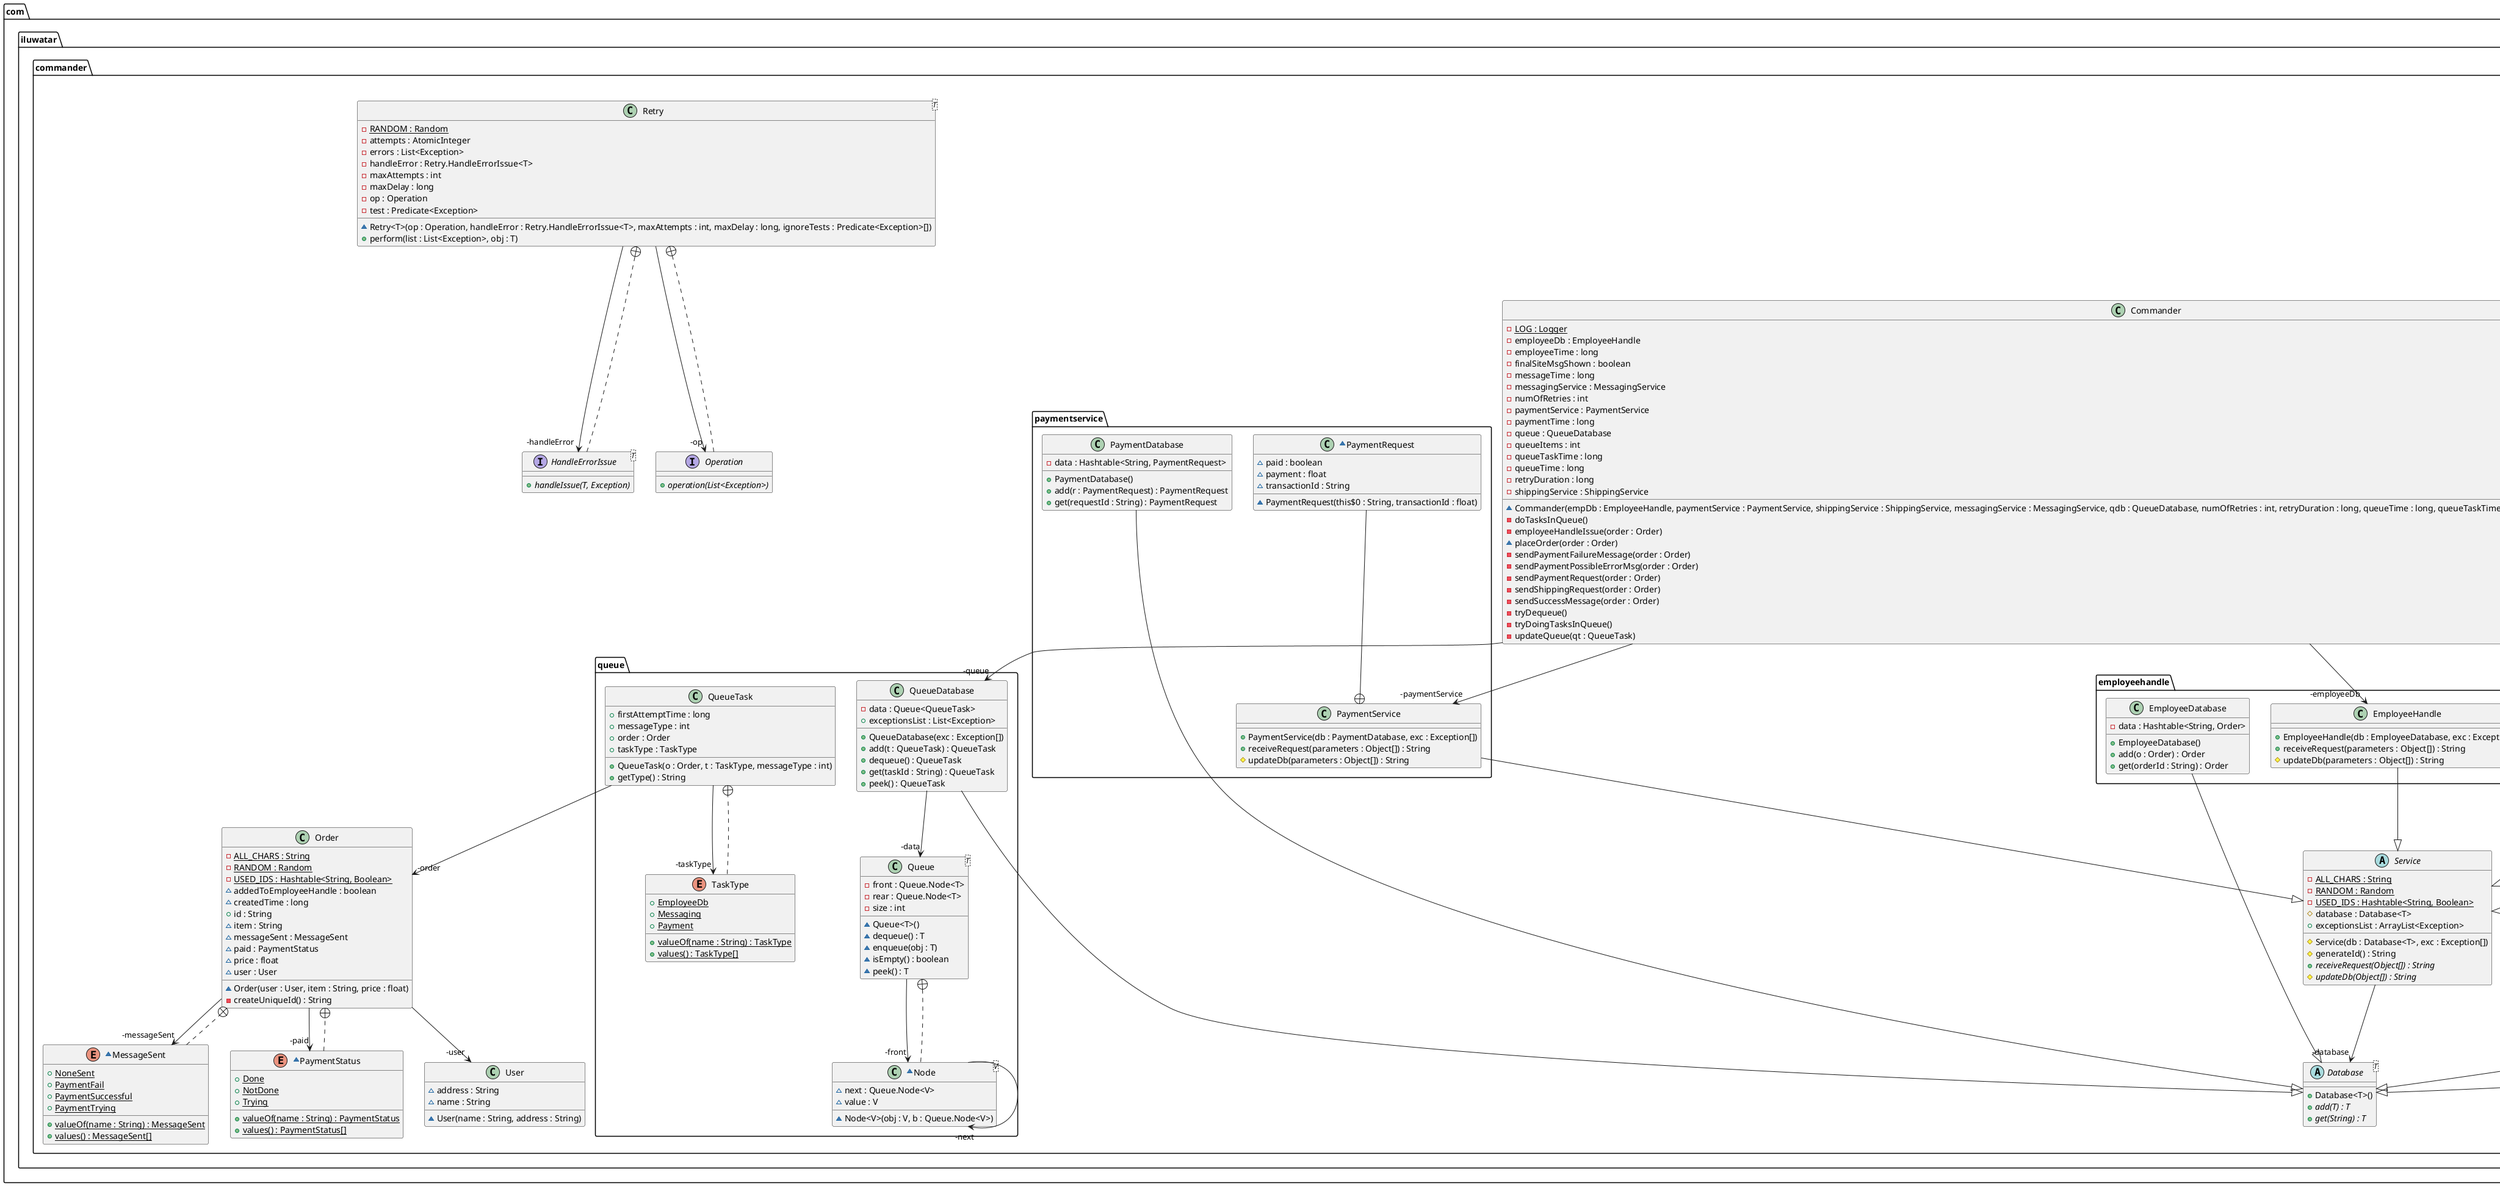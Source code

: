 @startuml
package com.iluwatar.commander.queue {
  class Queue<T> {
    - front : Queue.Node<T>
    - rear : Queue.Node<T>
    - size : int
    ~ Queue<T>()
    ~ dequeue() : T
    ~ enqueue(obj : T)
    ~ isEmpty() : boolean
    ~ peek() : T
  }
  ~class Node<V> {
    ~ next : Queue.Node<V>
    ~ value : V
    ~ Node<V>(obj : V, b : Queue.Node<V>)
  }
  class QueueDatabase {
    - data : Queue<QueueTask>
    + exceptionsList : List<Exception>
    + QueueDatabase(exc : Exception[])
    + add(t : QueueTask) : QueueTask
    + dequeue() : QueueTask
    + get(taskId : String) : QueueTask
    + peek() : QueueTask
  }
  class QueueTask {
    + firstAttemptTime : long
    + messageType : int
    + order : Order
    + taskType : TaskType
    + QueueTask(o : Order, t : TaskType, messageType : int)
    + getType() : String
  }
  enum TaskType {
    + EmployeeDb {static}
    + Messaging {static}
    + Payment {static}
    + valueOf(name : String) : TaskType {static}
    + values() : TaskType[] {static}
  }
}
package com.iluwatar.commander.messagingservice {
  class MessagingDatabase {
    - data : Hashtable<String, MessageRequest>
    + MessagingDatabase()
    + add(r : MessageRequest) : MessageRequest
    + get(requestId : String) : MessageRequest
  }
  class MessagingService {
    - LOGGER : Logger {static}
    + MessagingService(db : MessagingDatabase, exc : Exception[])
    + receiveRequest(parameters : Object[]) : String
    ~ sendMessage(m : MessageToSend) : String
    # updateDb(parameters : Object[]) : String
  }
  ~class MessageRequest {
    ~ msg : MessageToSend
    ~ reqId : String
    ~ MessageRequest(this$0 : String, reqId : MessageToSend)
  }
  ~enum MessageToSend {
    + PaymentFail {static}
    + PaymentSuccessful {static}
    + PaymentTrying {static}
    + valueOf(name : String) : MessageToSend {static}
    + values() : MessageToSend[] {static}
  }
}
package com.iluwatar.commander {
  class AppEmployeeDbFailCases {
    - employeeTime : long
    - messageTime : long
    - numOfRetries : int
    - paymentTime : long
    - queueTaskTime : long
    - queueTime : long
    - retryDuration : long
    + AppEmployeeDbFailCases()
    ~ employeeDatabaseUnavailableCase()
    ~ employeeDbSuccessCase()
    + main(args : String[]) {static}
  }
  class AppMessagingFailCases {
    - employeeTime : long
    - messageTime : long
    - numOfRetries : int
    - paymentTime : long
    - queueTaskTime : long
    - queueTime : long
    - retryDuration : long
    + AppMessagingFailCases()
    + main(args : String[]) {static}
    ~ messagingDatabaseUnavailableCasePaymentError()
    ~ messagingDatabaseUnavailableCasePaymentFailure()
    ~ messagingDatabaseUnavailableCasePaymentSuccess()
    ~ messagingSuccessCase()
  }
  class AppPaymentFailCases {
    - employeeTime : long
    - messageTime : long
    - numOfRetries : int
    - paymentTime : long
    - queueTaskTime : long
    - queueTime : long
    - retryDuration : long
    + AppPaymentFailCases()
    + main(args : String[]) {static}
    ~ paymentDatabaseUnavailableCase()
    ~ paymentNotPossibleCase()
    ~ paymentSuccessCase()
  }
  class AppQueueFailCases {
    - employeeTime : long
    - messageTime : long
    - numOfRetries : int
    - paymentTime : long
    - queueTaskTime : long
    - queueTime : long
    - retryDuration : long
    + AppQueueFailCases()
    + main(args : String[]) {static}
    ~ queueEmployeeDbTaskDatabaseUnavailableCase()
    ~ queueMessageTaskDatabaseUnavailableCase()
    ~ queuePaymentTaskDatabaseUnavailableCase()
    ~ queueSuccessCase()
  }
  class AppShippingFailCases {
    - employeeTime : long
    - messageTime : long
    - numOfRetries : int
    - paymentTime : long
    - queueTaskTime : long
    - queueTime : long
    - retryDuration : long
    + AppShippingFailCases()
    ~ itemUnavailableCase()
    + main(args : String[]) {static}
    ~ shippingDatabaseUnavailableCase()
    ~ shippingNotPossibleCase()
    ~ shippingSuccessCase()
  }
  class Commander {
    - LOG : Logger {static}
    - employeeDb : EmployeeHandle
    - employeeTime : long
    - finalSiteMsgShown : boolean
    - messageTime : long
    - messagingService : MessagingService
    - numOfRetries : int
    - paymentService : PaymentService
    - paymentTime : long
    - queue : QueueDatabase
    - queueItems : int
    - queueTaskTime : long
    - queueTime : long
    - retryDuration : long
    - shippingService : ShippingService
    ~ Commander(empDb : EmployeeHandle, paymentService : PaymentService, shippingService : ShippingService, messagingService : MessagingService, qdb : QueueDatabase, numOfRetries : int, retryDuration : long, queueTime : long, queueTaskTime : long, paymentTime : long, messageTime : long, employeeTime : long)
    - doTasksInQueue()
    - employeeHandleIssue(order : Order)
    ~ placeOrder(order : Order)
    - sendPaymentFailureMessage(order : Order)
    - sendPaymentPossibleErrorMsg(order : Order)
    - sendPaymentRequest(order : Order)
    - sendShippingRequest(order : Order)
    - sendSuccessMessage(order : Order)
    - tryDequeue()
    - tryDoingTasksInQueue()
    - updateQueue(qt : QueueTask)
  }
  abstract class Database<T> {
    + Database<T>()
    + add(T) : T {abstract}
    + get(String) : T {abstract}
  }
  class Order {
    - ALL_CHARS : String {static}
    - RANDOM : Random {static}
    - USED_IDS : Hashtable<String, Boolean> {static}
    ~ addedToEmployeeHandle : boolean
    ~ createdTime : long
    + id : String
    ~ item : String
    ~ messageSent : MessageSent
    ~ paid : PaymentStatus
    ~ price : float
    ~ user : User
    ~ Order(user : User, item : String, price : float)
    - createUniqueId() : String
  }
  ~enum MessageSent {
    + NoneSent {static}
    + PaymentFail {static}
    + PaymentSuccessful {static}
    + PaymentTrying {static}
    + valueOf(name : String) : MessageSent {static}
    + values() : MessageSent[] {static}
  }
  ~enum PaymentStatus {
    + Done {static}
    + NotDone {static}
    + Trying {static}
    + valueOf(name : String) : PaymentStatus {static}
    + values() : PaymentStatus[] {static}
  }
  class Retry<T> {
    - RANDOM : Random {static}
    - attempts : AtomicInteger
    - errors : List<Exception>
    - handleError : Retry.HandleErrorIssue<T>
    - maxAttempts : int
    - maxDelay : long
    - op : Operation
    - test : Predicate<Exception>
    ~ Retry<T>(op : Operation, handleError : Retry.HandleErrorIssue<T>, maxAttempts : int, maxDelay : long, ignoreTests : Predicate<Exception>[])
    + perform(list : List<Exception>, obj : T)
  }
  interface HandleErrorIssue<T> {
    + handleIssue(T, Exception) {abstract}
  }
  interface Operation {
    + operation(List<Exception>) {abstract}
  }
  abstract class Service {
    - ALL_CHARS : String {static}
    - RANDOM : Random {static}
    - USED_IDS : Hashtable<String, Boolean> {static}
    # database : Database<T>
    + exceptionsList : ArrayList<Exception>
    # Service(db : Database<T>, exc : Exception[])
    # generateId() : String
    + receiveRequest(Object[]) : String {abstract}
    # updateDb(Object[]) : String {abstract}
  }
  class User {
    ~ address : String
    ~ name : String
    ~ User(name : String, address : String)
  }
}
package com.iluwatar.commander.shippingservice {
  class ShippingDatabase {
    - data : Hashtable<String, ShippingRequest>
    + ShippingDatabase()
    + add(r : ShippingRequest) : ShippingRequest
    + get(trasnactionId : String) : ShippingRequest
  }
  class ShippingService {
    + ShippingService(db : ShippingDatabase, exc : Exception[])
    + receiveRequest(parameters : Object[]) : String
    # updateDb(parameters : Object[]) : String
  }
  ~class ShippingRequest {
    ~ address : String
    ~ item : String
    ~ transactionId : String
    ~ ShippingRequest(transactionId : String, item : String, address : String)
  }
}
package com.iluwatar.commander.paymentservice {
  class PaymentDatabase {
    - data : Hashtable<String, PaymentRequest>
    + PaymentDatabase()
    + add(r : PaymentRequest) : PaymentRequest
    + get(requestId : String) : PaymentRequest
  }
  class PaymentService {
    + PaymentService(db : PaymentDatabase, exc : Exception[])
    + receiveRequest(parameters : Object[]) : String
    # updateDb(parameters : Object[]) : String
  }
  ~class PaymentRequest {
    ~ paid : boolean
    ~ payment : float
    ~ transactionId : String
    ~ PaymentRequest(this$0 : String, transactionId : float)
  }
}
package com.iluwatar.commander.employeehandle {
  class EmployeeDatabase {
    - data : Hashtable<String, Order>
    + EmployeeDatabase()
    + add(o : Order) : Order
    + get(orderId : String) : Order
  }
  class EmployeeHandle {
    + EmployeeHandle(db : EmployeeDatabase, exc : Exception[])
    + receiveRequest(parameters : Object[]) : String
    # updateDb(parameters : Object[]) : String
  }
}
Order -->  "-messageSent" MessageSent
MessageSent ..+ Order
MessageToSend ..+ MessagingService
Retry -->  "-op" Operation
Operation ..+ Retry
Service -->  "-database" Database
Node -->  "-next" Node
PaymentRequest --+ PaymentService
Commander -->  "-messagingService" MessagingService
ShippingRequest ..+ ShippingService
Commander -->  "-shippingService" ShippingService
Commander -->  "-paymentService" PaymentService
MessageRequest --+ MessagingService
Commander -->  "-employeeDb" EmployeeHandle
HandleErrorIssue ..+ Retry
Retry -->  "-handleError" HandleErrorIssue
QueueTask -->  "-taskType" TaskType
TaskType ..+ QueueTask
Order -->  "-user" User
MessageRequest -->  "-msg" MessageToSend
QueueTask -->  "-order" Order
Commander -->  "-queue" QueueDatabase
QueueDatabase -->  "-data" Queue
Queue -->  "-front" Node
Node ..+ Queue
Order -->  "-paid" PaymentStatus
PaymentStatus ..+ Order
EmployeeDatabase --|> Database 
EmployeeHandle --|> Service 
MessagingDatabase --|> Database 
MessagingService --|> Service 
PaymentDatabase --|> Database 
PaymentService --|> Service 
QueueDatabase --|> Database 
ShippingDatabase --|> Database 
ShippingService --|> Service 
@enduml